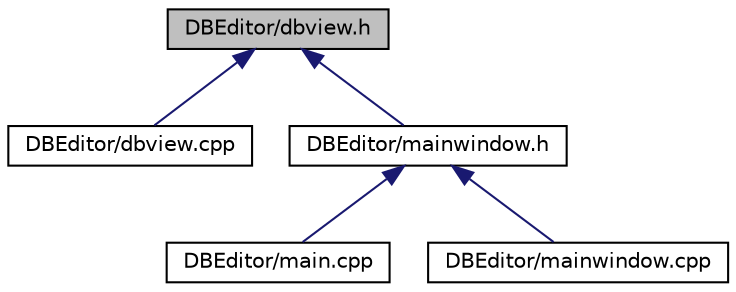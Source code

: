 digraph "DBEditor/dbview.h"
{
 // LATEX_PDF_SIZE
  edge [fontname="Helvetica",fontsize="10",labelfontname="Helvetica",labelfontsize="10"];
  node [fontname="Helvetica",fontsize="10",shape=record];
  Node1 [label="DBEditor/dbview.h",height=0.2,width=0.4,color="black", fillcolor="grey75", style="filled", fontcolor="black",tooltip="Виджет-таблица для просмотра Базы Данных"];
  Node1 -> Node2 [dir="back",color="midnightblue",fontsize="10",style="solid",fontname="Helvetica"];
  Node2 [label="DBEditor/dbview.cpp",height=0.2,width=0.4,color="black", fillcolor="white", style="filled",URL="$dbview_8cpp.html",tooltip="Виджет-таблица для просмотра Базы Данных"];
  Node1 -> Node3 [dir="back",color="midnightblue",fontsize="10",style="solid",fontname="Helvetica"];
  Node3 [label="DBEditor/mainwindow.h",height=0.2,width=0.4,color="black", fillcolor="white", style="filled",URL="$mainwindow_8h.html",tooltip="Главное окно программы"];
  Node3 -> Node4 [dir="back",color="midnightblue",fontsize="10",style="solid",fontname="Helvetica"];
  Node4 [label="DBEditor/main.cpp",height=0.2,width=0.4,color="black", fillcolor="white", style="filled",URL="$main_8cpp.html",tooltip="Точка старта приложения"];
  Node3 -> Node5 [dir="back",color="midnightblue",fontsize="10",style="solid",fontname="Helvetica"];
  Node5 [label="DBEditor/mainwindow.cpp",height=0.2,width=0.4,color="black", fillcolor="white", style="filled",URL="$mainwindow_8cpp.html",tooltip="Главное окно программы"];
}
